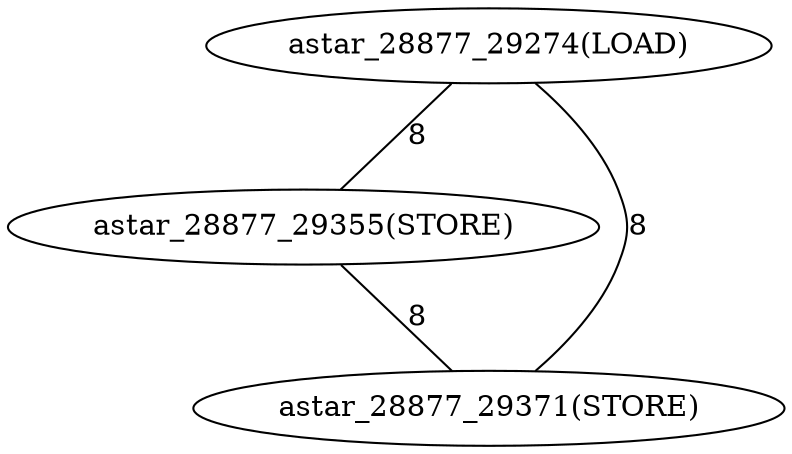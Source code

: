 graph G {
0[label="astar_28877_29274(LOAD)"];
1[label="astar_28877_29355(STORE)"];
2[label="astar_28877_29371(STORE)"];
0--1 [label="8"];
0--2 [label="8"];
1--2 [label="8"];
}
